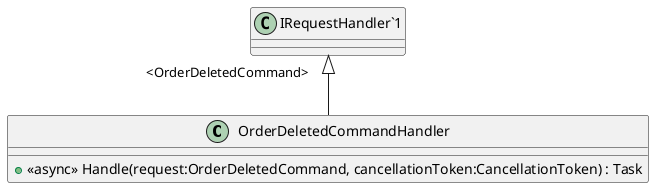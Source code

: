 @startuml
class OrderDeletedCommandHandler {
    + <<async>> Handle(request:OrderDeletedCommand, cancellationToken:CancellationToken) : Task
}
"IRequestHandler`1" "<OrderDeletedCommand>" <|-- OrderDeletedCommandHandler
@enduml
